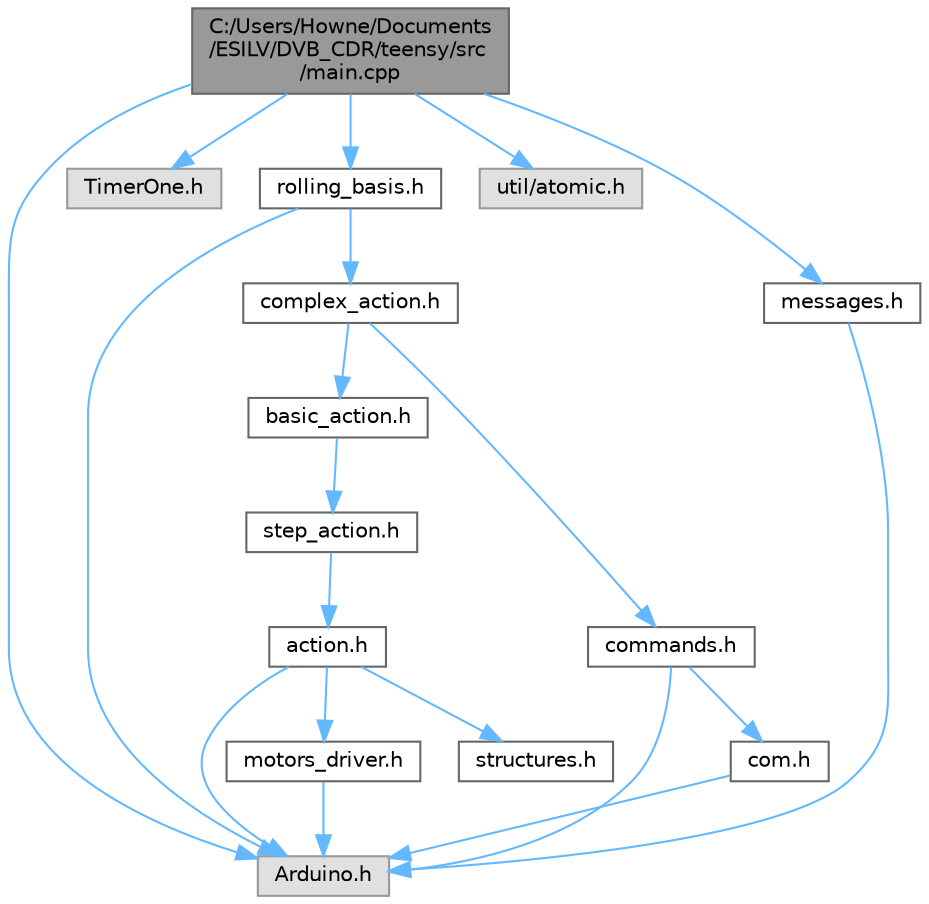 digraph "C:/Users/Howne/Documents/ESILV/DVB_CDR/teensy/src/main.cpp"
{
 // LATEX_PDF_SIZE
  bgcolor="transparent";
  edge [fontname=Helvetica,fontsize=10,labelfontname=Helvetica,labelfontsize=10];
  node [fontname=Helvetica,fontsize=10,shape=box,height=0.2,width=0.4];
  Node1 [id="Node000001",label="C:/Users/Howne/Documents\l/ESILV/DVB_CDR/teensy/src\l/main.cpp",height=0.2,width=0.4,color="gray40", fillcolor="grey60", style="filled", fontcolor="black",tooltip=" "];
  Node1 -> Node2 [id="edge1_Node000001_Node000002",color="steelblue1",style="solid",tooltip=" "];
  Node2 [id="Node000002",label="Arduino.h",height=0.2,width=0.4,color="grey60", fillcolor="#E0E0E0", style="filled",tooltip=" "];
  Node1 -> Node3 [id="edge2_Node000001_Node000003",color="steelblue1",style="solid",tooltip=" "];
  Node3 [id="Node000003",label="TimerOne.h",height=0.2,width=0.4,color="grey60", fillcolor="#E0E0E0", style="filled",tooltip=" "];
  Node1 -> Node4 [id="edge3_Node000001_Node000004",color="steelblue1",style="solid",tooltip=" "];
  Node4 [id="Node000004",label="rolling_basis.h",height=0.2,width=0.4,color="grey40", fillcolor="white", style="filled",URL="$rolling__basis_8h.html",tooltip=" "];
  Node4 -> Node2 [id="edge4_Node000004_Node000002",color="steelblue1",style="solid",tooltip=" "];
  Node4 -> Node5 [id="edge5_Node000004_Node000005",color="steelblue1",style="solid",tooltip=" "];
  Node5 [id="Node000005",label="complex_action.h",height=0.2,width=0.4,color="grey40", fillcolor="white", style="filled",URL="$complex__action_8h.html",tooltip=" "];
  Node5 -> Node6 [id="edge6_Node000005_Node000006",color="steelblue1",style="solid",tooltip=" "];
  Node6 [id="Node000006",label="basic_action.h",height=0.2,width=0.4,color="grey40", fillcolor="white", style="filled",URL="$basic__action_8h.html",tooltip=" "];
  Node6 -> Node7 [id="edge7_Node000006_Node000007",color="steelblue1",style="solid",tooltip=" "];
  Node7 [id="Node000007",label="step_action.h",height=0.2,width=0.4,color="grey40", fillcolor="white", style="filled",URL="$step__action_8h.html",tooltip=" "];
  Node7 -> Node8 [id="edge8_Node000007_Node000008",color="steelblue1",style="solid",tooltip=" "];
  Node8 [id="Node000008",label="action.h",height=0.2,width=0.4,color="grey40", fillcolor="white", style="filled",URL="$action_8h.html",tooltip=" "];
  Node8 -> Node2 [id="edge9_Node000008_Node000002",color="steelblue1",style="solid",tooltip=" "];
  Node8 -> Node9 [id="edge10_Node000008_Node000009",color="steelblue1",style="solid",tooltip=" "];
  Node9 [id="Node000009",label="motors_driver.h",height=0.2,width=0.4,color="grey40", fillcolor="white", style="filled",URL="$motors__driver_8h.html",tooltip=" "];
  Node9 -> Node2 [id="edge11_Node000009_Node000002",color="steelblue1",style="solid",tooltip=" "];
  Node8 -> Node10 [id="edge12_Node000008_Node000010",color="steelblue1",style="solid",tooltip=" "];
  Node10 [id="Node000010",label="structures.h",height=0.2,width=0.4,color="grey40", fillcolor="white", style="filled",URL="$structures_8h.html",tooltip=" "];
  Node5 -> Node11 [id="edge13_Node000005_Node000011",color="steelblue1",style="solid",tooltip=" "];
  Node11 [id="Node000011",label="commands.h",height=0.2,width=0.4,color="grey40", fillcolor="white", style="filled",URL="$commands_8h.html",tooltip=" "];
  Node11 -> Node2 [id="edge14_Node000011_Node000002",color="steelblue1",style="solid",tooltip=" "];
  Node11 -> Node12 [id="edge15_Node000011_Node000012",color="steelblue1",style="solid",tooltip=" "];
  Node12 [id="Node000012",label="com.h",height=0.2,width=0.4,color="grey40", fillcolor="white", style="filled",URL="$com_8h.html",tooltip=" "];
  Node12 -> Node2 [id="edge16_Node000012_Node000002",color="steelblue1",style="solid",tooltip=" "];
  Node1 -> Node13 [id="edge17_Node000001_Node000013",color="steelblue1",style="solid",tooltip=" "];
  Node13 [id="Node000013",label="util/atomic.h",height=0.2,width=0.4,color="grey60", fillcolor="#E0E0E0", style="filled",tooltip=" "];
  Node1 -> Node14 [id="edge18_Node000001_Node000014",color="steelblue1",style="solid",tooltip=" "];
  Node14 [id="Node000014",label="messages.h",height=0.2,width=0.4,color="grey40", fillcolor="white", style="filled",URL="$messages_8h.html",tooltip=" "];
  Node14 -> Node2 [id="edge19_Node000014_Node000002",color="steelblue1",style="solid",tooltip=" "];
}
